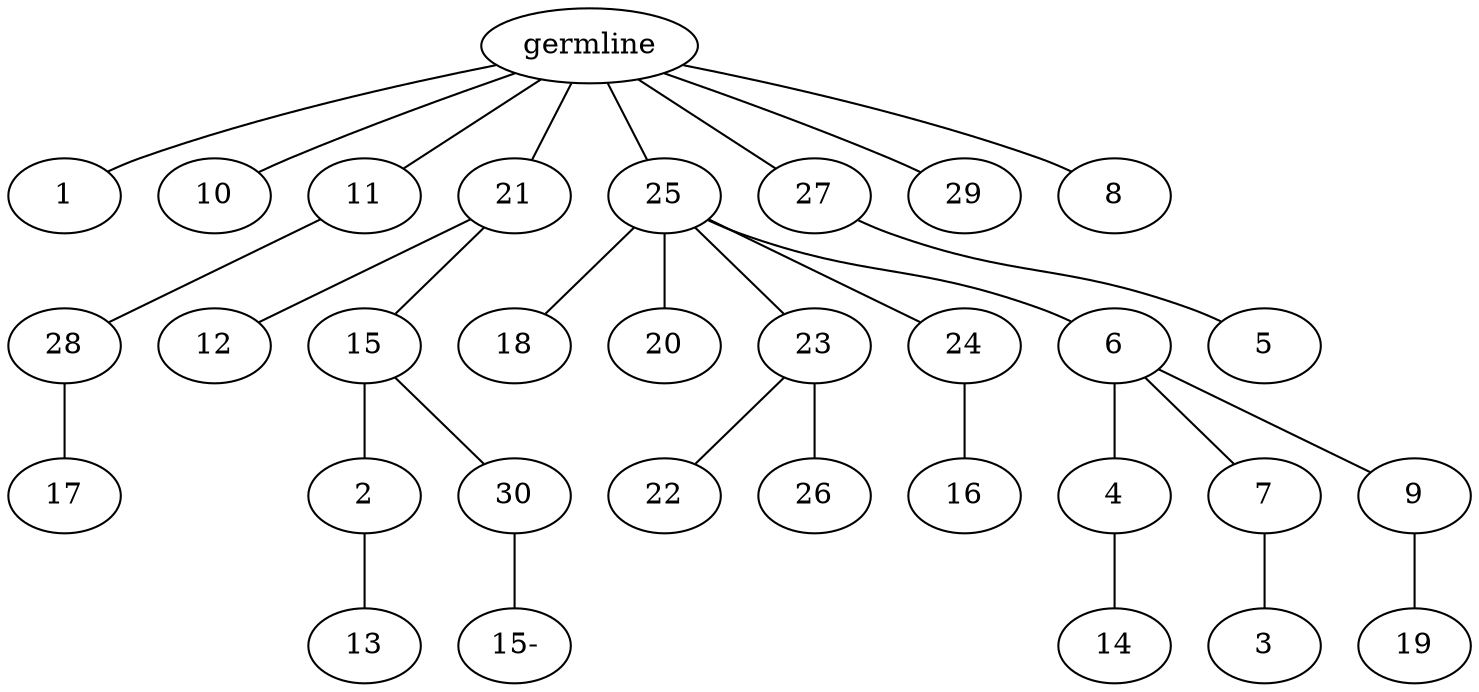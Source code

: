 graph tree {
    "139769390125600" [label="germline"];
    "139769390158368" [label="1"];
    "139769390157936" [label="10"];
    "139769390158320" [label="11"];
    "139769390160912" [label="28"];
    "139769390158800" [label="17"];
    "139769390159280" [label="21"];
    "139769390158560" [label="12"];
    "139769390158512" [label="15"];
    "139769390157984" [label="2"];
    "139769390161776" [label="13"];
    "139769390159328" [label="30"];
    "139769390128720" [label="15-"];
    "139769390159712" [label="25"];
    "139769390161488" [label="18"];
    "139769390160384" [label="20"];
    "139769390160048" [label="23"];
    "139769390160336" [label="22"];
    "139769390160288" [label="26"];
    "139769390158656" [label="24"];
    "139769390161248" [label="16"];
    "139769390161056" [label="6"];
    "139769390235952" [label="4"];
    "139769390236096" [label="14"];
    "139769390236960" [label="7"];
    "139769390236912" [label="3"];
    "139769390237584" [label="9"];
    "139769390236576" [label="19"];
    "139769390158416" [label="27"];
    "139769390161440" [label="5"];
    "139769390160864" [label="29"];
    "139769390159424" [label="8"];
    "139769390125600" -- "139769390158368";
    "139769390125600" -- "139769390157936";
    "139769390125600" -- "139769390158320";
    "139769390125600" -- "139769390159280";
    "139769390125600" -- "139769390159712";
    "139769390125600" -- "139769390158416";
    "139769390125600" -- "139769390160864";
    "139769390125600" -- "139769390159424";
    "139769390158320" -- "139769390160912";
    "139769390160912" -- "139769390158800";
    "139769390159280" -- "139769390158560";
    "139769390159280" -- "139769390158512";
    "139769390158512" -- "139769390157984";
    "139769390158512" -- "139769390159328";
    "139769390157984" -- "139769390161776";
    "139769390159328" -- "139769390128720";
    "139769390159712" -- "139769390161488";
    "139769390159712" -- "139769390160384";
    "139769390159712" -- "139769390160048";
    "139769390159712" -- "139769390158656";
    "139769390159712" -- "139769390161056";
    "139769390160048" -- "139769390160336";
    "139769390160048" -- "139769390160288";
    "139769390158656" -- "139769390161248";
    "139769390161056" -- "139769390235952";
    "139769390161056" -- "139769390236960";
    "139769390161056" -- "139769390237584";
    "139769390235952" -- "139769390236096";
    "139769390236960" -- "139769390236912";
    "139769390237584" -- "139769390236576";
    "139769390158416" -- "139769390161440";
}

